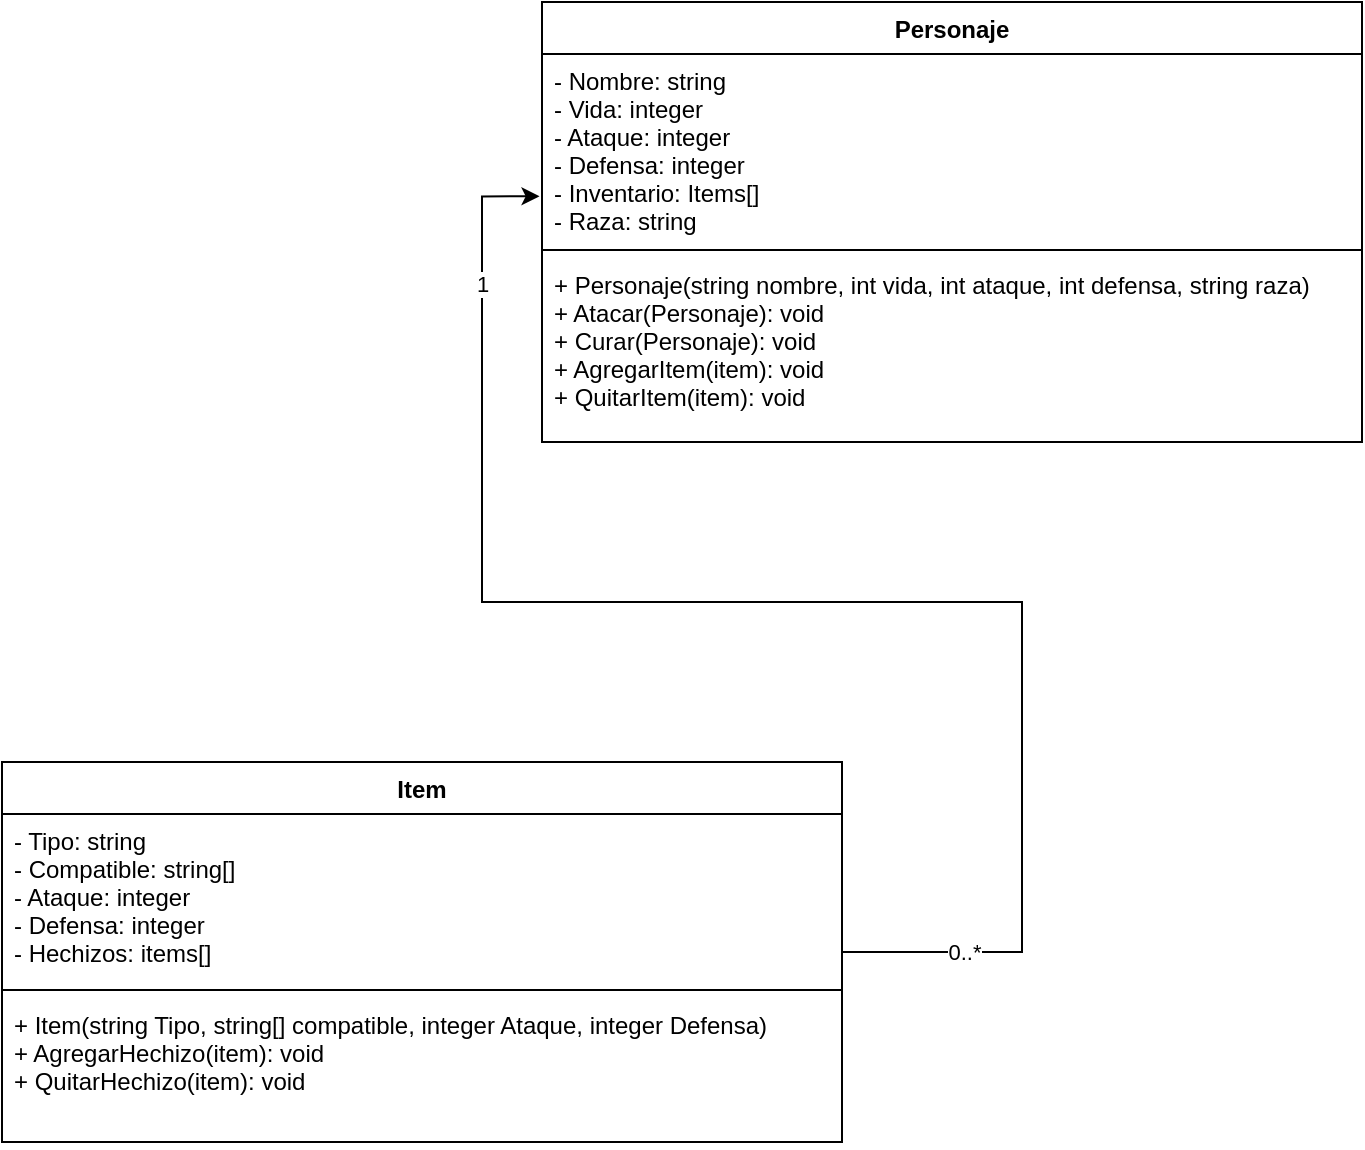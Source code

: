 <mxfile version="15.2.5" type="device"><diagram id="C5RBs43oDa-KdzZeNtuy" name="Page-1"><mxGraphModel dx="2131" dy="574" grid="1" gridSize="10" guides="1" tooltips="1" connect="1" arrows="1" fold="1" page="1" pageScale="1" pageWidth="827" pageHeight="1169" math="0" shadow="0"><root><mxCell id="WIyWlLk6GJQsqaUBKTNV-0"/><mxCell id="WIyWlLk6GJQsqaUBKTNV-1" parent="WIyWlLk6GJQsqaUBKTNV-0"/><mxCell id="GUIsFQqnsQBjaeq_bnk2-4" value="Personaje" style="swimlane;fontStyle=1;align=center;verticalAlign=top;childLayout=stackLayout;horizontal=1;startSize=26;horizontalStack=0;resizeParent=1;resizeParentMax=0;resizeLast=0;collapsible=1;marginBottom=0;" vertex="1" parent="WIyWlLk6GJQsqaUBKTNV-1"><mxGeometry x="250" y="40" width="410" height="220" as="geometry"/></mxCell><mxCell id="GUIsFQqnsQBjaeq_bnk2-5" value="- Nombre: string&#10;- Vida: integer&#10;- Ataque: integer&#10;- Defensa: integer&#10;- Inventario: Items[]&#10;- Raza: string&#10;" style="text;strokeColor=none;fillColor=none;align=left;verticalAlign=top;spacingLeft=4;spacingRight=4;overflow=hidden;rotatable=0;points=[[0,0.5],[1,0.5]];portConstraint=eastwest;" vertex="1" parent="GUIsFQqnsQBjaeq_bnk2-4"><mxGeometry y="26" width="410" height="94" as="geometry"/></mxCell><mxCell id="GUIsFQqnsQBjaeq_bnk2-6" value="" style="line;strokeWidth=1;fillColor=none;align=left;verticalAlign=middle;spacingTop=-1;spacingLeft=3;spacingRight=3;rotatable=0;labelPosition=right;points=[];portConstraint=eastwest;" vertex="1" parent="GUIsFQqnsQBjaeq_bnk2-4"><mxGeometry y="120" width="410" height="8" as="geometry"/></mxCell><mxCell id="GUIsFQqnsQBjaeq_bnk2-7" value="+ Personaje(string nombre, int vida, int ataque, int defensa, string raza)&#10;+ Atacar(Personaje): void&#10;+ Curar(Personaje): void&#10;+ AgregarItem(item): void&#10;+ QuitarItem(item): void" style="text;strokeColor=none;fillColor=none;align=left;verticalAlign=top;spacingLeft=4;spacingRight=4;overflow=hidden;rotatable=0;points=[[0,0.5],[1,0.5]];portConstraint=eastwest;" vertex="1" parent="GUIsFQqnsQBjaeq_bnk2-4"><mxGeometry y="128" width="410" height="92" as="geometry"/></mxCell><mxCell id="GUIsFQqnsQBjaeq_bnk2-34" style="edgeStyle=orthogonalEdgeStyle;rounded=0;orthogonalLoop=1;jettySize=auto;html=1;entryX=-0.003;entryY=0.757;entryDx=0;entryDy=0;entryPerimeter=0;" edge="1" parent="WIyWlLk6GJQsqaUBKTNV-1" source="GUIsFQqnsQBjaeq_bnk2-12" target="GUIsFQqnsQBjaeq_bnk2-5"><mxGeometry relative="1" as="geometry"><Array as="points"><mxPoint x="490" y="340"/><mxPoint x="220" y="340"/><mxPoint x="220" y="137"/></Array></mxGeometry></mxCell><mxCell id="GUIsFQqnsQBjaeq_bnk2-35" value="n" style="edgeLabel;html=1;align=center;verticalAlign=middle;resizable=0;points=[];" vertex="1" connectable="0" parent="GUIsFQqnsQBjaeq_bnk2-34"><mxGeometry x="-0.847" relative="1" as="geometry"><mxPoint as="offset"/></mxGeometry></mxCell><mxCell id="GUIsFQqnsQBjaeq_bnk2-36" value="1" style="edgeLabel;html=1;align=center;verticalAlign=middle;resizable=0;points=[];" vertex="1" connectable="0" parent="GUIsFQqnsQBjaeq_bnk2-34"><mxGeometry x="0.811" relative="1" as="geometry"><mxPoint as="offset"/></mxGeometry></mxCell><mxCell id="GUIsFQqnsQBjaeq_bnk2-37" value="0..*" style="edgeLabel;html=1;align=center;verticalAlign=middle;resizable=0;points=[];" vertex="1" connectable="0" parent="GUIsFQqnsQBjaeq_bnk2-34"><mxGeometry x="-0.842" relative="1" as="geometry"><mxPoint as="offset"/></mxGeometry></mxCell><mxCell id="GUIsFQqnsQBjaeq_bnk2-12" value="Item" style="swimlane;fontStyle=1;align=center;verticalAlign=top;childLayout=stackLayout;horizontal=1;startSize=26;horizontalStack=0;resizeParent=1;resizeParentMax=0;resizeLast=0;collapsible=1;marginBottom=0;" vertex="1" parent="WIyWlLk6GJQsqaUBKTNV-1"><mxGeometry x="-20" y="420" width="420" height="190" as="geometry"/></mxCell><mxCell id="GUIsFQqnsQBjaeq_bnk2-13" value="- Tipo: string&#10;- Compatible: string[]&#10;- Ataque: integer&#10;- Defensa: integer&#10;- Hechizos: items[]" style="text;strokeColor=none;fillColor=none;align=left;verticalAlign=top;spacingLeft=4;spacingRight=4;overflow=hidden;rotatable=0;points=[[0,0.5],[1,0.5]];portConstraint=eastwest;" vertex="1" parent="GUIsFQqnsQBjaeq_bnk2-12"><mxGeometry y="26" width="420" height="84" as="geometry"/></mxCell><mxCell id="GUIsFQqnsQBjaeq_bnk2-14" value="" style="line;strokeWidth=1;fillColor=none;align=left;verticalAlign=middle;spacingTop=-1;spacingLeft=3;spacingRight=3;rotatable=0;labelPosition=right;points=[];portConstraint=eastwest;" vertex="1" parent="GUIsFQqnsQBjaeq_bnk2-12"><mxGeometry y="110" width="420" height="8" as="geometry"/></mxCell><mxCell id="GUIsFQqnsQBjaeq_bnk2-15" value="+ Item(string Tipo, string[] compatible, integer Ataque, integer Defensa)&#10;+ AgregarHechizo(item): void&#10;+ QuitarHechizo(item): void" style="text;strokeColor=none;fillColor=none;align=left;verticalAlign=top;spacingLeft=4;spacingRight=4;overflow=hidden;rotatable=0;points=[[0,0.5],[1,0.5]];portConstraint=eastwest;" vertex="1" parent="GUIsFQqnsQBjaeq_bnk2-12"><mxGeometry y="118" width="420" height="72" as="geometry"/></mxCell></root></mxGraphModel></diagram></mxfile>